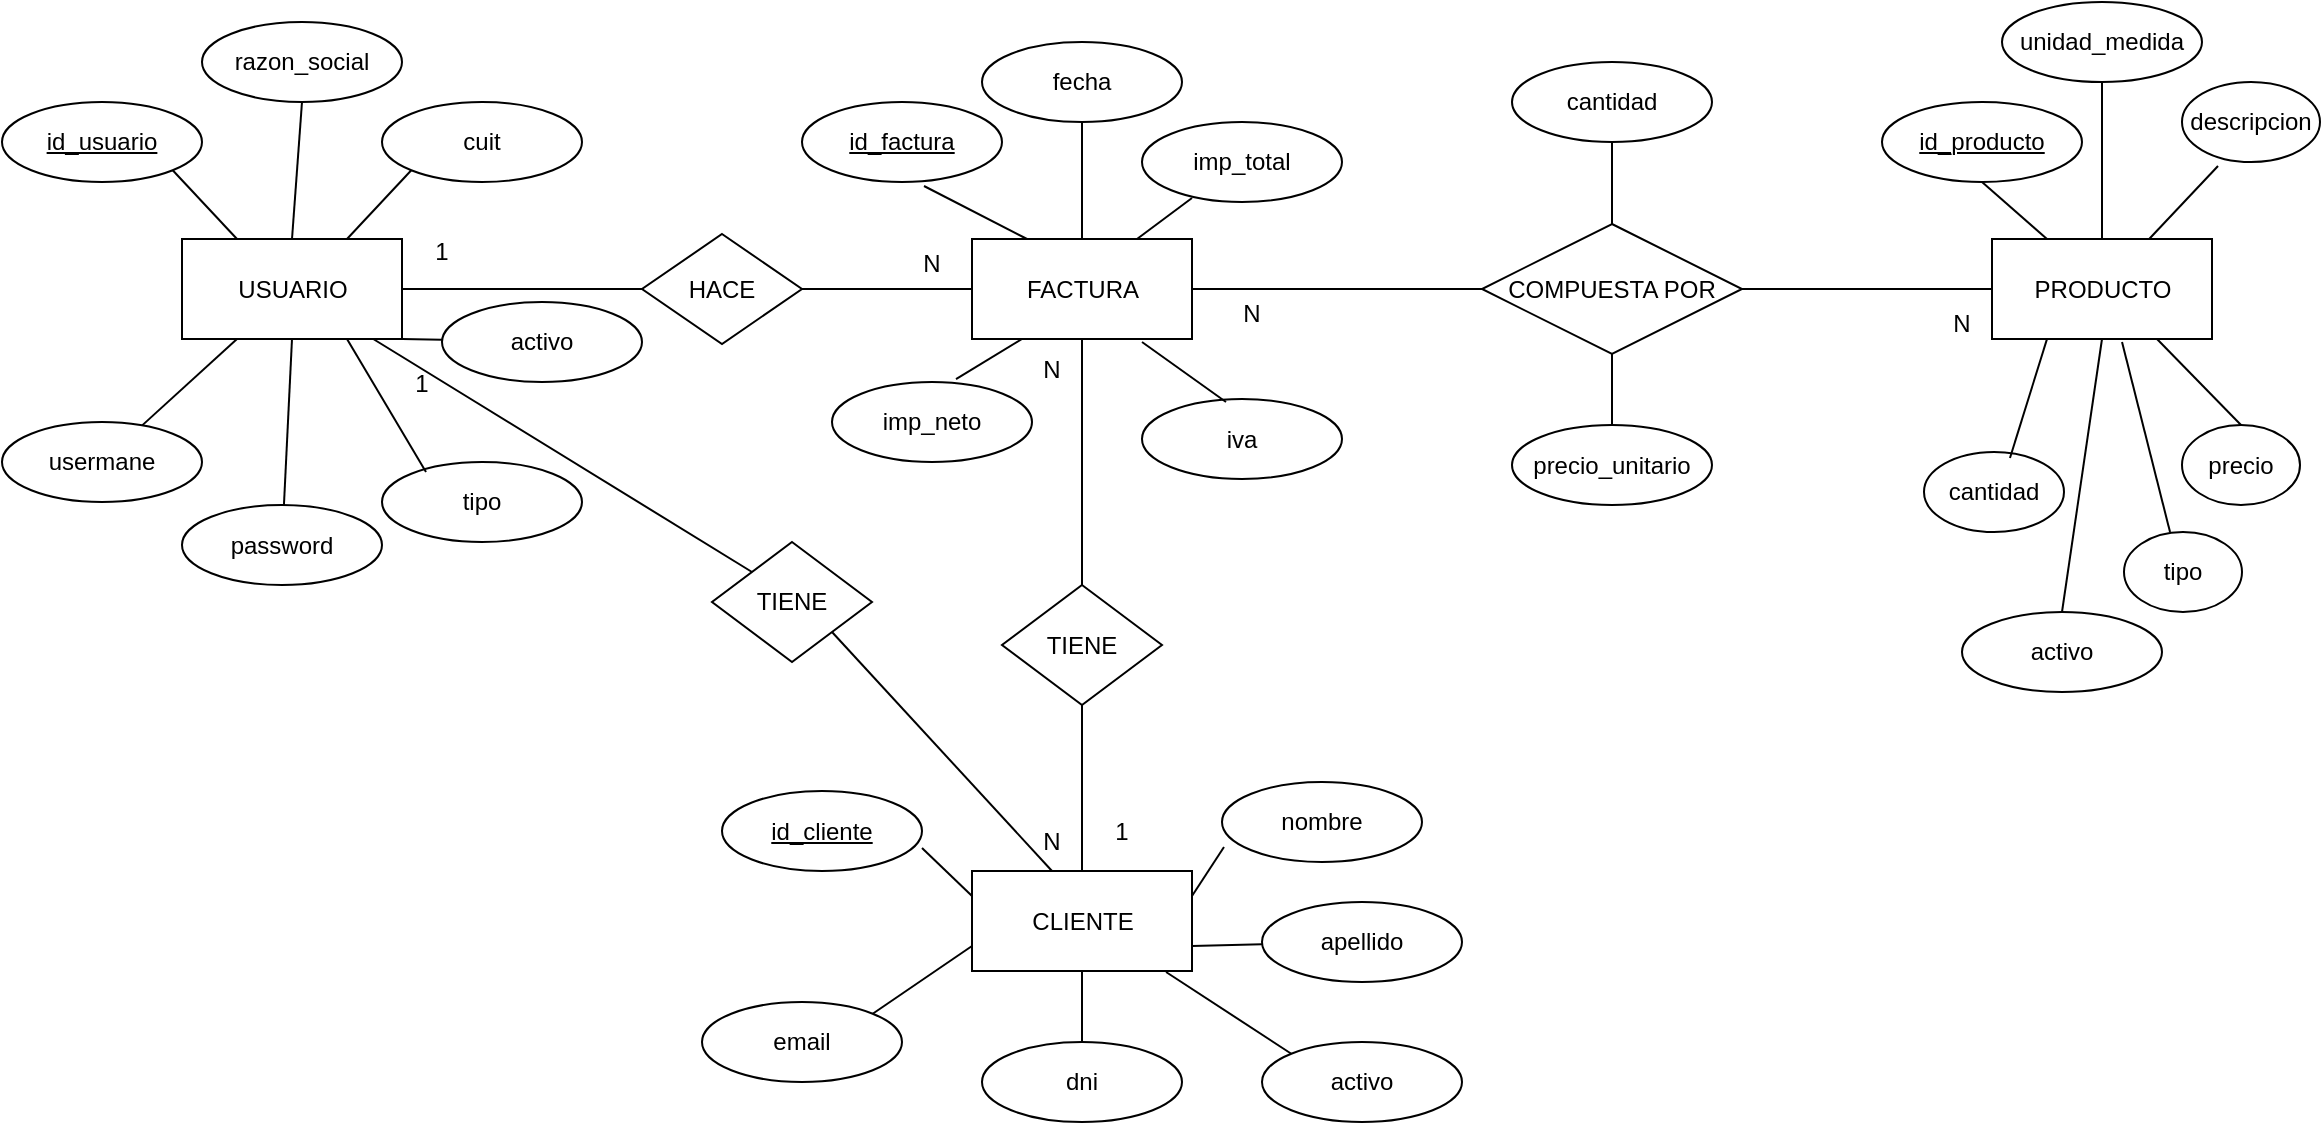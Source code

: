 <mxfile version="22.0.3" type="device" pages="3">
  <diagram id="7ZUw3-nz7Id0MPlwB87d" name="DER">
    <mxGraphModel dx="1644" dy="1641" grid="1" gridSize="10" guides="1" tooltips="1" connect="1" arrows="1" fold="1" page="1" pageScale="1" pageWidth="1169" pageHeight="827" math="0" shadow="0">
      <root>
        <mxCell id="0" />
        <mxCell id="1" parent="0" />
        <mxCell id="vpyvZQCA5kQbZ2K2rofk-1" value="FACTURA" style="html=1;" parent="1" vertex="1">
          <mxGeometry x="495" y="-591.5" width="110" height="50" as="geometry" />
        </mxCell>
        <mxCell id="vpyvZQCA5kQbZ2K2rofk-2" value="CLIENTE" style="html=1;" parent="1" vertex="1">
          <mxGeometry x="495" y="-275.5" width="110" height="50" as="geometry" />
        </mxCell>
        <mxCell id="vpyvZQCA5kQbZ2K2rofk-3" value="USUARIO" style="html=1;" parent="1" vertex="1">
          <mxGeometry x="100" y="-591.5" width="110" height="50" as="geometry" />
        </mxCell>
        <mxCell id="vpyvZQCA5kQbZ2K2rofk-4" value="PRODUCTO" style="html=1;" parent="1" vertex="1">
          <mxGeometry x="1005" y="-591.5" width="110" height="50" as="geometry" />
        </mxCell>
        <mxCell id="FToeubQnYS6d0m1Xm-hV-6" value="HACE" style="rhombus;whiteSpace=wrap;html=1;" parent="1" vertex="1">
          <mxGeometry x="330" y="-594" width="80" height="55" as="geometry" />
        </mxCell>
        <mxCell id="FToeubQnYS6d0m1Xm-hV-7" value="TIENE" style="rhombus;whiteSpace=wrap;html=1;" parent="1" vertex="1">
          <mxGeometry x="510" y="-418.5" width="80" height="60" as="geometry" />
        </mxCell>
        <mxCell id="FToeubQnYS6d0m1Xm-hV-8" value="COMPUESTA POR" style="rhombus;whiteSpace=wrap;html=1;" parent="1" vertex="1">
          <mxGeometry x="750" y="-599" width="130" height="65" as="geometry" />
        </mxCell>
        <mxCell id="FToeubQnYS6d0m1Xm-hV-11" value="" style="endArrow=none;html=1;rounded=0;exitX=1;exitY=0.5;exitDx=0;exitDy=0;entryX=0;entryY=0.5;entryDx=0;entryDy=0;" parent="1" source="vpyvZQCA5kQbZ2K2rofk-3" target="FToeubQnYS6d0m1Xm-hV-6" edge="1">
          <mxGeometry width="50" height="50" relative="1" as="geometry">
            <mxPoint x="690" y="-471.5" as="sourcePoint" />
            <mxPoint x="740" y="-521.5" as="targetPoint" />
          </mxGeometry>
        </mxCell>
        <mxCell id="FToeubQnYS6d0m1Xm-hV-12" value="" style="endArrow=none;html=1;rounded=0;exitX=1;exitY=0.5;exitDx=0;exitDy=0;entryX=0;entryY=0.5;entryDx=0;entryDy=0;" parent="1" source="FToeubQnYS6d0m1Xm-hV-6" target="vpyvZQCA5kQbZ2K2rofk-1" edge="1">
          <mxGeometry width="50" height="50" relative="1" as="geometry">
            <mxPoint x="405" y="-534" as="sourcePoint" />
            <mxPoint x="485" y="-534" as="targetPoint" />
          </mxGeometry>
        </mxCell>
        <mxCell id="FToeubQnYS6d0m1Xm-hV-13" value="" style="endArrow=none;html=1;rounded=0;exitX=1;exitY=0.5;exitDx=0;exitDy=0;entryX=0;entryY=0.5;entryDx=0;entryDy=0;" parent="1" source="vpyvZQCA5kQbZ2K2rofk-1" target="FToeubQnYS6d0m1Xm-hV-8" edge="1">
          <mxGeometry width="50" height="50" relative="1" as="geometry">
            <mxPoint x="555" y="-511.5" as="sourcePoint" />
            <mxPoint x="635" y="-511.5" as="targetPoint" />
          </mxGeometry>
        </mxCell>
        <mxCell id="FToeubQnYS6d0m1Xm-hV-17" value="" style="endArrow=none;html=1;rounded=0;exitX=0.5;exitY=1;exitDx=0;exitDy=0;entryX=0.5;entryY=0;entryDx=0;entryDy=0;" parent="1" source="vpyvZQCA5kQbZ2K2rofk-1" target="FToeubQnYS6d0m1Xm-hV-7" edge="1">
          <mxGeometry width="50" height="50" relative="1" as="geometry">
            <mxPoint x="370" y="-501.5" as="sourcePoint" />
            <mxPoint x="450" y="-501.5" as="targetPoint" />
          </mxGeometry>
        </mxCell>
        <mxCell id="FToeubQnYS6d0m1Xm-hV-18" value="" style="endArrow=none;html=1;rounded=0;exitX=0.5;exitY=1;exitDx=0;exitDy=0;entryX=0.5;entryY=0;entryDx=0;entryDy=0;" parent="1" source="FToeubQnYS6d0m1Xm-hV-7" target="vpyvZQCA5kQbZ2K2rofk-2" edge="1">
          <mxGeometry width="50" height="50" relative="1" as="geometry">
            <mxPoint x="365" y="-387" as="sourcePoint" />
            <mxPoint x="445" y="-387" as="targetPoint" />
          </mxGeometry>
        </mxCell>
        <mxCell id="FToeubQnYS6d0m1Xm-hV-20" value="1" style="text;html=1;strokeColor=none;fillColor=none;align=center;verticalAlign=middle;whiteSpace=wrap;rounded=0;" parent="1" vertex="1">
          <mxGeometry x="200" y="-600" width="60" height="30" as="geometry" />
        </mxCell>
        <mxCell id="FToeubQnYS6d0m1Xm-hV-21" value="N" style="text;html=1;strokeColor=none;fillColor=none;align=center;verticalAlign=middle;whiteSpace=wrap;rounded=0;" parent="1" vertex="1">
          <mxGeometry x="445" y="-594" width="60" height="30" as="geometry" />
        </mxCell>
        <mxCell id="FToeubQnYS6d0m1Xm-hV-22" value="N" style="text;html=1;strokeColor=none;fillColor=none;align=center;verticalAlign=middle;whiteSpace=wrap;rounded=0;" parent="1" vertex="1">
          <mxGeometry x="505" y="-305.5" width="60" height="30" as="geometry" />
        </mxCell>
        <mxCell id="FToeubQnYS6d0m1Xm-hV-25" value="N" style="text;html=1;strokeColor=none;fillColor=none;align=center;verticalAlign=middle;whiteSpace=wrap;rounded=0;" parent="1" vertex="1">
          <mxGeometry x="505" y="-541.5" width="60" height="30" as="geometry" />
        </mxCell>
        <mxCell id="FToeubQnYS6d0m1Xm-hV-26" value="N" style="text;html=1;strokeColor=none;fillColor=none;align=center;verticalAlign=middle;whiteSpace=wrap;rounded=0;" parent="1" vertex="1">
          <mxGeometry x="960" y="-564" width="60" height="30" as="geometry" />
        </mxCell>
        <mxCell id="FToeubQnYS6d0m1Xm-hV-28" value="" style="endArrow=none;html=1;rounded=0;exitX=1;exitY=0.5;exitDx=0;exitDy=0;entryX=0;entryY=0.5;entryDx=0;entryDy=0;" parent="1" source="FToeubQnYS6d0m1Xm-hV-8" target="vpyvZQCA5kQbZ2K2rofk-4" edge="1">
          <mxGeometry width="50" height="50" relative="1" as="geometry">
            <mxPoint x="790" y="-542.5" as="sourcePoint" />
            <mxPoint x="870" y="-542.5" as="targetPoint" />
          </mxGeometry>
        </mxCell>
        <mxCell id="FToeubQnYS6d0m1Xm-hV-29" value="N" style="text;html=1;strokeColor=none;fillColor=none;align=center;verticalAlign=middle;whiteSpace=wrap;rounded=0;" parent="1" vertex="1">
          <mxGeometry x="605" y="-569" width="60" height="30" as="geometry" />
        </mxCell>
        <mxCell id="uPW4fH39tkfDHg7v49cV-1" value="tipo" style="ellipse;whiteSpace=wrap;html=1;align=center;" parent="1" vertex="1">
          <mxGeometry x="200" y="-480" width="100" height="40" as="geometry" />
        </mxCell>
        <mxCell id="uPW4fH39tkfDHg7v49cV-2" value="id_usuario" style="ellipse;whiteSpace=wrap;html=1;align=center;fontStyle=4;" parent="1" vertex="1">
          <mxGeometry x="10" y="-660" width="100" height="40" as="geometry" />
        </mxCell>
        <mxCell id="uPW4fH39tkfDHg7v49cV-3" value="password" style="ellipse;whiteSpace=wrap;html=1;align=center;" parent="1" vertex="1">
          <mxGeometry x="100" y="-458.5" width="100" height="40" as="geometry" />
        </mxCell>
        <mxCell id="uPW4fH39tkfDHg7v49cV-4" value="usermane" style="ellipse;whiteSpace=wrap;html=1;align=center;" parent="1" vertex="1">
          <mxGeometry x="10" y="-500" width="100" height="40" as="geometry" />
        </mxCell>
        <mxCell id="uPW4fH39tkfDHg7v49cV-5" value="cuit" style="ellipse;whiteSpace=wrap;html=1;align=center;" parent="1" vertex="1">
          <mxGeometry x="200" y="-660" width="100" height="40" as="geometry" />
        </mxCell>
        <mxCell id="uPW4fH39tkfDHg7v49cV-6" value="razon_social" style="ellipse;whiteSpace=wrap;html=1;align=center;" parent="1" vertex="1">
          <mxGeometry x="110" y="-700" width="100" height="40" as="geometry" />
        </mxCell>
        <mxCell id="uPW4fH39tkfDHg7v49cV-7" value="" style="endArrow=none;html=1;rounded=0;exitX=1;exitY=1;exitDx=0;exitDy=0;entryX=0.25;entryY=0;entryDx=0;entryDy=0;" parent="1" source="uPW4fH39tkfDHg7v49cV-2" target="vpyvZQCA5kQbZ2K2rofk-3" edge="1">
          <mxGeometry relative="1" as="geometry">
            <mxPoint x="30" y="-511.5" as="sourcePoint" />
            <mxPoint x="190" y="-511.5" as="targetPoint" />
          </mxGeometry>
        </mxCell>
        <mxCell id="uPW4fH39tkfDHg7v49cV-8" value="" style="endArrow=none;html=1;rounded=0;exitX=0.25;exitY=1;exitDx=0;exitDy=0;" parent="1" source="vpyvZQCA5kQbZ2K2rofk-3" target="uPW4fH39tkfDHg7v49cV-4" edge="1">
          <mxGeometry relative="1" as="geometry">
            <mxPoint x="40" y="-310" as="sourcePoint" />
            <mxPoint x="200" y="-310" as="targetPoint" />
          </mxGeometry>
        </mxCell>
        <mxCell id="uPW4fH39tkfDHg7v49cV-9" value="" style="endArrow=none;html=1;rounded=0;exitX=0.5;exitY=1;exitDx=0;exitDy=0;" parent="1" source="vpyvZQCA5kQbZ2K2rofk-3" target="uPW4fH39tkfDHg7v49cV-3" edge="1">
          <mxGeometry relative="1" as="geometry">
            <mxPoint x="50" y="-300" as="sourcePoint" />
            <mxPoint x="210" y="-300" as="targetPoint" />
          </mxGeometry>
        </mxCell>
        <mxCell id="uPW4fH39tkfDHg7v49cV-10" value="" style="endArrow=none;html=1;rounded=0;exitX=0.75;exitY=1;exitDx=0;exitDy=0;entryX=0.22;entryY=0.125;entryDx=0;entryDy=0;entryPerimeter=0;" parent="1" source="vpyvZQCA5kQbZ2K2rofk-3" target="uPW4fH39tkfDHg7v49cV-1" edge="1">
          <mxGeometry relative="1" as="geometry">
            <mxPoint x="60" y="-290" as="sourcePoint" />
            <mxPoint x="220" y="-290" as="targetPoint" />
          </mxGeometry>
        </mxCell>
        <mxCell id="uPW4fH39tkfDHg7v49cV-11" value="" style="endArrow=none;html=1;rounded=0;exitX=0.25;exitY=0.95;exitDx=0;exitDy=0;exitPerimeter=0;entryX=0.75;entryY=0;entryDx=0;entryDy=0;" parent="1" source="uPW4fH39tkfDHg7v49cV-15" target="vpyvZQCA5kQbZ2K2rofk-1" edge="1">
          <mxGeometry relative="1" as="geometry">
            <mxPoint x="70" y="-280" as="sourcePoint" />
            <mxPoint x="230" y="-280" as="targetPoint" />
          </mxGeometry>
        </mxCell>
        <mxCell id="uPW4fH39tkfDHg7v49cV-12" value="" style="endArrow=none;html=1;rounded=0;exitX=0.5;exitY=1;exitDx=0;exitDy=0;entryX=0.5;entryY=0;entryDx=0;entryDy=0;" parent="1" source="uPW4fH39tkfDHg7v49cV-6" target="vpyvZQCA5kQbZ2K2rofk-3" edge="1">
          <mxGeometry relative="1" as="geometry">
            <mxPoint x="105" y="-626" as="sourcePoint" />
            <mxPoint x="148" y="-579" as="targetPoint" />
          </mxGeometry>
        </mxCell>
        <mxCell id="uPW4fH39tkfDHg7v49cV-13" value="" style="endArrow=none;html=1;rounded=0;exitX=0;exitY=1;exitDx=0;exitDy=0;entryX=0.75;entryY=0;entryDx=0;entryDy=0;" parent="1" source="uPW4fH39tkfDHg7v49cV-5" target="vpyvZQCA5kQbZ2K2rofk-3" edge="1">
          <mxGeometry relative="1" as="geometry">
            <mxPoint x="170" y="-660" as="sourcePoint" />
            <mxPoint x="165" y="-581" as="targetPoint" />
          </mxGeometry>
        </mxCell>
        <mxCell id="uPW4fH39tkfDHg7v49cV-14" value="id_factura" style="ellipse;whiteSpace=wrap;html=1;align=center;fontStyle=4;" parent="1" vertex="1">
          <mxGeometry x="410" y="-660" width="100" height="40" as="geometry" />
        </mxCell>
        <mxCell id="uPW4fH39tkfDHg7v49cV-15" value="imp_total" style="ellipse;whiteSpace=wrap;html=1;align=center;" parent="1" vertex="1">
          <mxGeometry x="580" y="-650" width="100" height="40" as="geometry" />
        </mxCell>
        <mxCell id="uPW4fH39tkfDHg7v49cV-17" value="precio_unitario" style="ellipse;whiteSpace=wrap;html=1;align=center;" parent="1" vertex="1">
          <mxGeometry x="765" y="-498.5" width="100" height="40" as="geometry" />
        </mxCell>
        <mxCell id="uPW4fH39tkfDHg7v49cV-18" value="id_producto" style="ellipse;whiteSpace=wrap;html=1;align=center;fontStyle=4;" parent="1" vertex="1">
          <mxGeometry x="950" y="-660" width="100" height="40" as="geometry" />
        </mxCell>
        <mxCell id="uPW4fH39tkfDHg7v49cV-20" value="id_cliente" style="ellipse;whiteSpace=wrap;html=1;align=center;fontStyle=4;" parent="1" vertex="1">
          <mxGeometry x="370" y="-315.5" width="100" height="40" as="geometry" />
        </mxCell>
        <mxCell id="uPW4fH39tkfDHg7v49cV-21" value="nombre" style="ellipse;whiteSpace=wrap;html=1;align=center;" parent="1" vertex="1">
          <mxGeometry x="620" y="-320" width="100" height="40" as="geometry" />
        </mxCell>
        <mxCell id="uPW4fH39tkfDHg7v49cV-23" value="fecha" style="ellipse;whiteSpace=wrap;html=1;align=center;" parent="1" vertex="1">
          <mxGeometry x="500" y="-690" width="100" height="40" as="geometry" />
        </mxCell>
        <mxCell id="uPW4fH39tkfDHg7v49cV-24" value="iva" style="ellipse;whiteSpace=wrap;html=1;align=center;" parent="1" vertex="1">
          <mxGeometry x="580" y="-511.5" width="100" height="40" as="geometry" />
        </mxCell>
        <mxCell id="uPW4fH39tkfDHg7v49cV-25" value="imp_neto" style="ellipse;whiteSpace=wrap;html=1;align=center;" parent="1" vertex="1">
          <mxGeometry x="425" y="-520" width="100" height="40" as="geometry" />
        </mxCell>
        <mxCell id="uPW4fH39tkfDHg7v49cV-26" value="" style="endArrow=none;html=1;rounded=0;exitX=0.61;exitY=1.05;exitDx=0;exitDy=0;exitPerimeter=0;entryX=0.25;entryY=0;entryDx=0;entryDy=0;" parent="1" source="uPW4fH39tkfDHg7v49cV-14" target="vpyvZQCA5kQbZ2K2rofk-1" edge="1">
          <mxGeometry relative="1" as="geometry">
            <mxPoint x="80" y="-270" as="sourcePoint" />
            <mxPoint x="240" y="-270" as="targetPoint" />
          </mxGeometry>
        </mxCell>
        <mxCell id="uPW4fH39tkfDHg7v49cV-27" value="" style="endArrow=none;html=1;rounded=0;exitX=0.5;exitY=1;exitDx=0;exitDy=0;entryX=0.5;entryY=0;entryDx=0;entryDy=0;" parent="1" source="uPW4fH39tkfDHg7v49cV-23" target="vpyvZQCA5kQbZ2K2rofk-1" edge="1">
          <mxGeometry relative="1" as="geometry">
            <mxPoint x="90" y="-260" as="sourcePoint" />
            <mxPoint x="560" y="-590" as="targetPoint" />
          </mxGeometry>
        </mxCell>
        <mxCell id="uPW4fH39tkfDHg7v49cV-28" value="" style="endArrow=none;html=1;rounded=0;entryX=0.25;entryY=0;entryDx=0;entryDy=0;exitX=0.62;exitY=-0.037;exitDx=0;exitDy=0;exitPerimeter=0;" parent="1" source="uPW4fH39tkfDHg7v49cV-25" target="FToeubQnYS6d0m1Xm-hV-25" edge="1">
          <mxGeometry relative="1" as="geometry">
            <mxPoint x="100" y="-250" as="sourcePoint" />
            <mxPoint x="260" y="-250" as="targetPoint" />
          </mxGeometry>
        </mxCell>
        <mxCell id="uPW4fH39tkfDHg7v49cV-29" value="" style="endArrow=none;html=1;rounded=0;entryX=0.42;entryY=0.038;entryDx=0;entryDy=0;entryPerimeter=0;" parent="1" target="uPW4fH39tkfDHg7v49cV-24" edge="1">
          <mxGeometry relative="1" as="geometry">
            <mxPoint x="580" y="-540" as="sourcePoint" />
            <mxPoint x="270" y="-240" as="targetPoint" />
          </mxGeometry>
        </mxCell>
        <mxCell id="uPW4fH39tkfDHg7v49cV-30" value="" style="endArrow=none;html=1;rounded=0;exitX=1;exitY=0.713;exitDx=0;exitDy=0;exitPerimeter=0;entryX=0;entryY=0.25;entryDx=0;entryDy=0;" parent="1" source="uPW4fH39tkfDHg7v49cV-20" target="vpyvZQCA5kQbZ2K2rofk-2" edge="1">
          <mxGeometry relative="1" as="geometry">
            <mxPoint x="120" y="-230" as="sourcePoint" />
            <mxPoint x="280" y="-230" as="targetPoint" />
          </mxGeometry>
        </mxCell>
        <mxCell id="uPW4fH39tkfDHg7v49cV-31" value="apellido" style="ellipse;whiteSpace=wrap;html=1;align=center;" parent="1" vertex="1">
          <mxGeometry x="640" y="-260" width="100" height="40" as="geometry" />
        </mxCell>
        <mxCell id="uPW4fH39tkfDHg7v49cV-32" value="dni" style="ellipse;whiteSpace=wrap;html=1;align=center;" parent="1" vertex="1">
          <mxGeometry x="500" y="-190" width="100" height="40" as="geometry" />
        </mxCell>
        <mxCell id="uPW4fH39tkfDHg7v49cV-33" value="email" style="ellipse;whiteSpace=wrap;html=1;align=center;" parent="1" vertex="1">
          <mxGeometry x="360" y="-210" width="100" height="40" as="geometry" />
        </mxCell>
        <mxCell id="uPW4fH39tkfDHg7v49cV-34" value="" style="endArrow=none;html=1;rounded=0;exitX=0.01;exitY=0.813;exitDx=0;exitDy=0;exitPerimeter=0;entryX=1;entryY=0.25;entryDx=0;entryDy=0;" parent="1" source="uPW4fH39tkfDHg7v49cV-21" target="vpyvZQCA5kQbZ2K2rofk-2" edge="1">
          <mxGeometry relative="1" as="geometry">
            <mxPoint x="130" y="-220" as="sourcePoint" />
            <mxPoint x="290" y="-220" as="targetPoint" />
          </mxGeometry>
        </mxCell>
        <mxCell id="uPW4fH39tkfDHg7v49cV-35" value="" style="endArrow=none;html=1;rounded=0;exitX=0.5;exitY=1;exitDx=0;exitDy=0;entryX=0.5;entryY=0;entryDx=0;entryDy=0;" parent="1" source="vpyvZQCA5kQbZ2K2rofk-2" target="uPW4fH39tkfDHg7v49cV-32" edge="1">
          <mxGeometry relative="1" as="geometry">
            <mxPoint x="140" y="-210" as="sourcePoint" />
            <mxPoint x="300" y="-210" as="targetPoint" />
          </mxGeometry>
        </mxCell>
        <mxCell id="uPW4fH39tkfDHg7v49cV-36" value="" style="endArrow=none;html=1;rounded=0;exitX=1;exitY=0.75;exitDx=0;exitDy=0;" parent="1" source="vpyvZQCA5kQbZ2K2rofk-2" target="uPW4fH39tkfDHg7v49cV-31" edge="1">
          <mxGeometry relative="1" as="geometry">
            <mxPoint x="150" y="-200" as="sourcePoint" />
            <mxPoint x="310" y="-200" as="targetPoint" />
          </mxGeometry>
        </mxCell>
        <mxCell id="uPW4fH39tkfDHg7v49cV-37" value="" style="endArrow=none;html=1;rounded=0;exitX=1;exitY=1;exitDx=0;exitDy=0;" parent="1" source="vpyvZQCA5kQbZ2K2rofk-3" target="uPW4fH39tkfDHg7v49cV-41" edge="1">
          <mxGeometry relative="1" as="geometry">
            <mxPoint x="160" y="-190" as="sourcePoint" />
            <mxPoint x="320" y="-190" as="targetPoint" />
          </mxGeometry>
        </mxCell>
        <mxCell id="uPW4fH39tkfDHg7v49cV-38" value="" style="endArrow=none;html=1;rounded=0;entryX=0;entryY=0;entryDx=0;entryDy=0;exitX=0.882;exitY=1.01;exitDx=0;exitDy=0;exitPerimeter=0;" parent="1" source="vpyvZQCA5kQbZ2K2rofk-2" target="uPW4fH39tkfDHg7v49cV-42" edge="1">
          <mxGeometry relative="1" as="geometry">
            <mxPoint x="590" y="-200" as="sourcePoint" />
            <mxPoint x="330" y="-180" as="targetPoint" />
          </mxGeometry>
        </mxCell>
        <mxCell id="uPW4fH39tkfDHg7v49cV-39" value="" style="endArrow=none;html=1;rounded=0;exitX=0.5;exitY=1;exitDx=0;exitDy=0;entryX=0.5;entryY=0;entryDx=0;entryDy=0;" parent="1" source="FToeubQnYS6d0m1Xm-hV-8" target="uPW4fH39tkfDHg7v49cV-17" edge="1">
          <mxGeometry relative="1" as="geometry">
            <mxPoint x="800" y="-200" as="sourcePoint" />
            <mxPoint x="960" y="-200" as="targetPoint" />
          </mxGeometry>
        </mxCell>
        <mxCell id="uPW4fH39tkfDHg7v49cV-40" value="" style="endArrow=none;html=1;rounded=0;exitX=0;exitY=0.75;exitDx=0;exitDy=0;entryX=1;entryY=0;entryDx=0;entryDy=0;" parent="1" source="vpyvZQCA5kQbZ2K2rofk-2" target="uPW4fH39tkfDHg7v49cV-33" edge="1">
          <mxGeometry relative="1" as="geometry">
            <mxPoint x="190" y="-160" as="sourcePoint" />
            <mxPoint x="350" y="-160" as="targetPoint" />
          </mxGeometry>
        </mxCell>
        <mxCell id="uPW4fH39tkfDHg7v49cV-41" value="activo" style="ellipse;whiteSpace=wrap;html=1;align=center;" parent="1" vertex="1">
          <mxGeometry x="230" y="-560" width="100" height="40" as="geometry" />
        </mxCell>
        <mxCell id="uPW4fH39tkfDHg7v49cV-42" value="activo" style="ellipse;whiteSpace=wrap;html=1;align=center;" parent="1" vertex="1">
          <mxGeometry x="640" y="-190" width="100" height="40" as="geometry" />
        </mxCell>
        <mxCell id="uPW4fH39tkfDHg7v49cV-45" value="cantidad" style="ellipse;whiteSpace=wrap;html=1;align=center;" parent="1" vertex="1">
          <mxGeometry x="765" y="-680" width="100" height="40" as="geometry" />
        </mxCell>
        <mxCell id="uPW4fH39tkfDHg7v49cV-47" value="" style="endArrow=none;html=1;rounded=0;exitX=0.5;exitY=0;exitDx=0;exitDy=0;entryX=0.5;entryY=1;entryDx=0;entryDy=0;" parent="1" source="FToeubQnYS6d0m1Xm-hV-8" target="uPW4fH39tkfDHg7v49cV-45" edge="1">
          <mxGeometry relative="1" as="geometry">
            <mxPoint x="810" y="-190" as="sourcePoint" />
            <mxPoint x="970" y="-190" as="targetPoint" />
          </mxGeometry>
        </mxCell>
        <mxCell id="uPW4fH39tkfDHg7v49cV-48" value="" style="endArrow=none;html=1;rounded=0;exitX=0.5;exitY=1;exitDx=0;exitDy=0;entryX=0.5;entryY=0;entryDx=0;entryDy=0;" parent="1" source="uPW4fH39tkfDHg7v49cV-61" target="vpyvZQCA5kQbZ2K2rofk-4" edge="1">
          <mxGeometry relative="1" as="geometry">
            <mxPoint x="820" y="-180" as="sourcePoint" />
            <mxPoint x="980" y="-180" as="targetPoint" />
          </mxGeometry>
        </mxCell>
        <mxCell id="uPW4fH39tkfDHg7v49cV-49" value="" style="endArrow=none;html=1;rounded=0;exitX=0.5;exitY=1;exitDx=0;exitDy=0;entryX=0.5;entryY=0;entryDx=0;entryDy=0;" parent="1" source="vpyvZQCA5kQbZ2K2rofk-4" target="uPW4fH39tkfDHg7v49cV-68" edge="1">
          <mxGeometry relative="1" as="geometry">
            <mxPoint x="830" y="-170" as="sourcePoint" />
            <mxPoint x="990" y="-170" as="targetPoint" />
          </mxGeometry>
        </mxCell>
        <mxCell id="uPW4fH39tkfDHg7v49cV-58" value="descripcion" style="ellipse;whiteSpace=wrap;html=1;align=center;" parent="1" vertex="1">
          <mxGeometry x="1100" y="-670" width="69" height="40" as="geometry" />
        </mxCell>
        <mxCell id="uPW4fH39tkfDHg7v49cV-59" value="precio" style="ellipse;whiteSpace=wrap;html=1;align=center;" parent="1" vertex="1">
          <mxGeometry x="1100" y="-498.5" width="59" height="40" as="geometry" />
        </mxCell>
        <mxCell id="uPW4fH39tkfDHg7v49cV-60" value="cantidad" style="ellipse;whiteSpace=wrap;html=1;align=center;" parent="1" vertex="1">
          <mxGeometry x="971" y="-485" width="70" height="40" as="geometry" />
        </mxCell>
        <mxCell id="uPW4fH39tkfDHg7v49cV-61" value="unidad_medida" style="ellipse;whiteSpace=wrap;html=1;align=center;" parent="1" vertex="1">
          <mxGeometry x="1010" y="-710" width="100" height="40" as="geometry" />
        </mxCell>
        <mxCell id="uPW4fH39tkfDHg7v49cV-62" value="tipo" style="ellipse;whiteSpace=wrap;html=1;align=center;" parent="1" vertex="1">
          <mxGeometry x="1071" y="-445" width="59" height="40" as="geometry" />
        </mxCell>
        <mxCell id="uPW4fH39tkfDHg7v49cV-65" value="" style="endArrow=none;html=1;rounded=0;exitX=0.25;exitY=1;exitDx=0;exitDy=0;entryX=0.614;entryY=0.075;entryDx=0;entryDy=0;entryPerimeter=0;" parent="1" source="vpyvZQCA5kQbZ2K2rofk-4" target="uPW4fH39tkfDHg7v49cV-60" edge="1">
          <mxGeometry relative="1" as="geometry">
            <mxPoint x="830" y="-170" as="sourcePoint" />
            <mxPoint x="990" y="-170" as="targetPoint" />
          </mxGeometry>
        </mxCell>
        <mxCell id="uPW4fH39tkfDHg7v49cV-66" value="" style="endArrow=none;html=1;rounded=0;exitX=0.591;exitY=1.03;exitDx=0;exitDy=0;exitPerimeter=0;entryX=0.39;entryY=0;entryDx=0;entryDy=0;entryPerimeter=0;" parent="1" source="vpyvZQCA5kQbZ2K2rofk-4" target="uPW4fH39tkfDHg7v49cV-62" edge="1">
          <mxGeometry relative="1" as="geometry">
            <mxPoint x="840" y="-160" as="sourcePoint" />
            <mxPoint x="1000" y="-160" as="targetPoint" />
          </mxGeometry>
        </mxCell>
        <mxCell id="uPW4fH39tkfDHg7v49cV-67" value="" style="endArrow=none;html=1;rounded=0;exitX=0.75;exitY=1;exitDx=0;exitDy=0;entryX=0.5;entryY=0;entryDx=0;entryDy=0;" parent="1" source="vpyvZQCA5kQbZ2K2rofk-4" target="uPW4fH39tkfDHg7v49cV-59" edge="1">
          <mxGeometry relative="1" as="geometry">
            <mxPoint x="960" y="-310" as="sourcePoint" />
            <mxPoint x="1010" y="-150" as="targetPoint" />
          </mxGeometry>
        </mxCell>
        <mxCell id="uPW4fH39tkfDHg7v49cV-68" value="activo" style="ellipse;whiteSpace=wrap;html=1;align=center;" parent="1" vertex="1">
          <mxGeometry x="990" y="-405" width="100" height="40" as="geometry" />
        </mxCell>
        <mxCell id="uPW4fH39tkfDHg7v49cV-69" value="" style="endArrow=none;html=1;rounded=0;exitX=0.261;exitY=1.05;exitDx=0;exitDy=0;exitPerimeter=0;" parent="1" source="uPW4fH39tkfDHg7v49cV-58" target="vpyvZQCA5kQbZ2K2rofk-4" edge="1">
          <mxGeometry relative="1" as="geometry">
            <mxPoint x="830" y="-170" as="sourcePoint" />
            <mxPoint x="990" y="-170" as="targetPoint" />
          </mxGeometry>
        </mxCell>
        <mxCell id="uPW4fH39tkfDHg7v49cV-70" value="" style="endArrow=none;html=1;rounded=0;exitX=0.5;exitY=1;exitDx=0;exitDy=0;entryX=0.25;entryY=0;entryDx=0;entryDy=0;" parent="1" source="uPW4fH39tkfDHg7v49cV-18" target="vpyvZQCA5kQbZ2K2rofk-4" edge="1">
          <mxGeometry relative="1" as="geometry">
            <mxPoint x="840" y="-160" as="sourcePoint" />
            <mxPoint x="1000" y="-160" as="targetPoint" />
          </mxGeometry>
        </mxCell>
        <mxCell id="27JKMh-Bf8UqKTvHXsRx-1" value="TIENE" style="rhombus;whiteSpace=wrap;html=1;" vertex="1" parent="1">
          <mxGeometry x="365" y="-440" width="80" height="60" as="geometry" />
        </mxCell>
        <mxCell id="27JKMh-Bf8UqKTvHXsRx-4" value="" style="endArrow=none;html=1;rounded=0;entryX=0.5;entryY=1;entryDx=0;entryDy=0;exitX=1;exitY=1;exitDx=0;exitDy=0;" edge="1" parent="1" source="27JKMh-Bf8UqKTvHXsRx-1" target="FToeubQnYS6d0m1Xm-hV-22">
          <mxGeometry width="50" height="50" relative="1" as="geometry">
            <mxPoint x="560" y="-380" as="sourcePoint" />
            <mxPoint x="610" y="-430" as="targetPoint" />
          </mxGeometry>
        </mxCell>
        <mxCell id="27JKMh-Bf8UqKTvHXsRx-5" value="" style="endArrow=none;html=1;rounded=0;exitX=0;exitY=0;exitDx=0;exitDy=0;" edge="1" parent="1" source="27JKMh-Bf8UqKTvHXsRx-1" target="vpyvZQCA5kQbZ2K2rofk-3">
          <mxGeometry width="50" height="50" relative="1" as="geometry">
            <mxPoint x="560" y="-380" as="sourcePoint" />
            <mxPoint x="610" y="-430" as="targetPoint" />
          </mxGeometry>
        </mxCell>
        <mxCell id="27JKMh-Bf8UqKTvHXsRx-6" value="1" style="text;html=1;strokeColor=none;fillColor=none;align=center;verticalAlign=middle;whiteSpace=wrap;rounded=0;" vertex="1" parent="1">
          <mxGeometry x="190" y="-534" width="60" height="30" as="geometry" />
        </mxCell>
        <mxCell id="27JKMh-Bf8UqKTvHXsRx-7" value="1" style="text;html=1;strokeColor=none;fillColor=none;align=center;verticalAlign=middle;whiteSpace=wrap;rounded=0;" vertex="1" parent="1">
          <mxGeometry x="540" y="-310.5" width="60" height="30" as="geometry" />
        </mxCell>
      </root>
    </mxGraphModel>
  </diagram>
  <diagram id="-e1HDSXSiD4vaLwjMrkM" name="TABLAS">
    <mxGraphModel dx="1644" dy="814" grid="1" gridSize="10" guides="1" tooltips="1" connect="1" arrows="1" fold="1" page="1" pageScale="1" pageWidth="1169" pageHeight="827" math="0" shadow="0">
      <root>
        <mxCell id="0" />
        <mxCell id="1" parent="0" />
        <mxCell id="KMQbZ3jNF2aMOa0rSq7P-1" value="&lt;h1&gt;&lt;font style=&quot;font-size: 24px;&quot;&gt;Definición de las tablas:&lt;/font&gt;&lt;/h1&gt;&lt;p&gt;&lt;/p&gt;&lt;ul&gt;&lt;li&gt;&lt;font size=&quot;3&quot;&gt;&lt;b&gt;USUARIO (&lt;u&gt;id_usuario&lt;/u&gt;, &lt;/b&gt;razon_social, cuit, username, password, tipo, activo&lt;b&gt;)&lt;/b&gt;&lt;/font&gt;&lt;/li&gt;&lt;/ul&gt;&lt;div&gt;&lt;font size=&quot;3&quot;&gt;&lt;b&gt;&lt;br&gt;&lt;/b&gt;&lt;/font&gt;&lt;/div&gt;&lt;ul&gt;&lt;li&gt;&lt;font size=&quot;3&quot;&gt;&lt;b&gt;FACTURA(&lt;/b&gt;&lt;u style=&quot;font-weight: bold;&quot;&gt;id_factura&lt;/u&gt;, fecha, imp_neto, iva, imp_total, id_cliente,&amp;nbsp; id_usuario)&lt;/font&gt;&lt;/li&gt;&lt;ul&gt;&lt;li&gt;&lt;font size=&quot;3&quot;&gt;FK FACTURA(id_cliente) referencia a CLIENTE(id_cliente)&lt;/font&gt;&lt;/li&gt;&lt;li&gt;&lt;font size=&quot;3&quot;&gt;FK FACTURA(id_usuario) referencia a USUARIO(id_usuario)&lt;/font&gt;&lt;/li&gt;&lt;/ul&gt;&lt;/ul&gt;&lt;div&gt;&lt;font size=&quot;3&quot;&gt;&lt;br&gt;&lt;/font&gt;&lt;/div&gt;&lt;ul&gt;&lt;li&gt;&lt;font size=&quot;3&quot;&gt;&lt;b&gt;PRODUCTO(&lt;u&gt;id_producto&lt;/u&gt;, &lt;/b&gt;unidad_medida, descripcion, cantidad, precio, tipo, activo)&lt;/font&gt;&lt;/li&gt;&lt;/ul&gt;&lt;div&gt;&lt;font size=&quot;3&quot;&gt;&lt;br&gt;&lt;/font&gt;&lt;/div&gt;&lt;ul&gt;&lt;li&gt;&lt;font size=&quot;3&quot;&gt;&lt;b&gt;CLIENTE(&lt;/b&gt;&lt;u style=&quot;font-weight: bold;&quot;&gt;id_cliente&lt;/u&gt;, nombre, apellido, email, dni,activo, id_usuario)&lt;/font&gt;&lt;/li&gt;&lt;ul&gt;&lt;li&gt;&lt;font size=&quot;3&quot;&gt;FK CLIENTE(id_usuario) referencia a USUARIO(id_usuario)&lt;/font&gt;&lt;/li&gt;&lt;/ul&gt;&lt;/ul&gt;&lt;div&gt;&lt;font size=&quot;3&quot;&gt;&lt;br&gt;&lt;/font&gt;&lt;/div&gt;&lt;ul&gt;&lt;li&gt;&lt;font size=&quot;3&quot;&gt;&lt;b&gt;COMPUESTA_POR(&lt;/b&gt;&lt;b style=&quot;text-decoration-line: underline;&quot;&gt;id_factura, id_producto,&lt;/b&gt;&lt;b style=&quot;&quot;&gt;&amp;nbsp;&lt;/b&gt;cantidad, precio_unitario)&lt;/font&gt;&lt;/li&gt;&lt;ul&gt;&lt;li&gt;&lt;font size=&quot;3&quot;&gt;FK COMPUESTA_POR(id_factura) referencia a FACTURA(id_factura)&lt;/font&gt;&lt;/li&gt;&lt;li&gt;&lt;font size=&quot;3&quot;&gt;FK COMPUESTA_POR(id_producto) referencia a PRODUCTO(id_producto)&lt;/font&gt;&lt;/li&gt;&lt;/ul&gt;&lt;/ul&gt;&lt;div&gt;&lt;font size=&quot;3&quot;&gt;&lt;br&gt;&lt;/font&gt;&lt;/div&gt;&lt;p&gt;&lt;/p&gt;&lt;p&gt;&lt;b&gt;&lt;font size=&quot;3&quot;&gt;&lt;br&gt;&lt;/font&gt;&lt;/b&gt;&lt;/p&gt;&lt;p&gt;&lt;br&gt;&lt;/p&gt;" style="text;html=1;strokeColor=none;fillColor=none;spacing=5;spacingTop=-20;whiteSpace=wrap;overflow=hidden;rounded=0;" parent="1" vertex="1">
          <mxGeometry x="70" y="40" width="910" height="610" as="geometry" />
        </mxCell>
      </root>
    </mxGraphModel>
  </diagram>
  <diagram id="w2pUeot8NCKhU6T_7wKc" name="UML">
    <mxGraphModel dx="1655" dy="830" grid="1" gridSize="10" guides="1" tooltips="1" connect="1" arrows="1" fold="1" page="1" pageScale="1" pageWidth="1169" pageHeight="827" math="0" shadow="0">
      <root>
        <mxCell id="0" />
        <mxCell id="1" parent="0" />
        <mxCell id="5g_OcOovEkmzcnsLJQaw-1" value="&lt;p style=&quot;margin:0px;margin-top:4px;text-align:center;&quot;&gt;&lt;b&gt;VECINO&lt;/b&gt;&lt;/p&gt;&lt;hr size=&quot;1&quot;&gt;&lt;p style=&quot;margin:0px;margin-left:4px;&quot;&gt;&lt;b&gt;&lt;u&gt;email: string;&lt;/u&gt;&lt;/b&gt;&lt;/p&gt;&lt;p style=&quot;margin:0px;margin-left:4px;&quot;&gt;nombre: string;&lt;/p&gt;&lt;p style=&quot;margin:0px;margin-left:4px;&quot;&gt;apellido: string;&lt;/p&gt;&lt;p style=&quot;margin:0px;margin-left:4px;&quot;&gt;dni: integer;&lt;/p&gt;&lt;p style=&quot;margin:0px;margin-left:4px;&quot;&gt;tel: string;&lt;/p&gt;&lt;p style=&quot;margin:0px;margin-left:4px;&quot;&gt;edad: integer;&lt;/p&gt;&lt;hr size=&quot;1&quot;&gt;&lt;p style=&quot;margin:0px;margin-left:4px;&quot;&gt;&lt;br&gt;&lt;/p&gt;" style="verticalAlign=top;align=left;overflow=fill;fontSize=12;fontFamily=Helvetica;html=1;" parent="1" vertex="1">
          <mxGeometry x="130" y="280" width="190" height="140" as="geometry" />
        </mxCell>
        <mxCell id="ATxrwXzEunHfJU_V-OWq-1" value="&lt;p style=&quot;margin:0px;margin-top:4px;text-align:center;&quot;&gt;&lt;b&gt;TALLER&lt;/b&gt;&lt;/p&gt;&lt;hr size=&quot;1&quot;&gt;&lt;p style=&quot;margin:0px;margin-left:4px;&quot;&gt;&lt;u&gt;&lt;b&gt;codTaller: integer;&lt;/b&gt;&lt;/u&gt;&lt;/p&gt;&lt;p style=&quot;margin:0px;margin-left:4px;&quot;&gt;&lt;span style=&quot;background-color: initial;&quot;&gt;nombre: string;&lt;/span&gt;&lt;br&gt;&lt;/p&gt;&lt;p style=&quot;margin:0px;margin-left:4px;&quot;&gt;fundamento: string;&lt;/p&gt;&lt;p style=&quot;margin:0px;margin-left:4px;&quot;&gt;descripcion: string;&lt;/p&gt;&lt;p style=&quot;margin:0px;margin-left:4px;&quot;&gt;materiales:string;&lt;/p&gt;&lt;p style=&quot;margin:0px;margin-left:4px;&quot;&gt;estaAprobado: boolean;&lt;/p&gt;&lt;p style=&quot;margin:0px;margin-left:4px;&quot;&gt;edadMin: integer;&lt;/p&gt;&lt;p style=&quot;margin:0px;margin-left:4px;&quot;&gt;edadMax: integer;&lt;/p&gt;&lt;p style=&quot;margin:0px;margin-left:4px;&quot;&gt;categoria: string;&lt;/p&gt;&lt;p style=&quot;margin:0px;margin-left:4px;&quot;&gt;url: string;&lt;/p&gt;&lt;hr size=&quot;1&quot;&gt;&lt;p style=&quot;margin:0px;margin-left:4px;&quot;&gt;&lt;br&gt;&lt;/p&gt;" style="verticalAlign=top;align=left;overflow=fill;fontSize=12;fontFamily=Helvetica;html=1;" parent="1" vertex="1">
          <mxGeometry x="431.25" y="280" width="190" height="200" as="geometry" />
        </mxCell>
        <mxCell id="bEdYIZzzkpI8papJvbhy-1" value="&lt;p style=&quot;margin:0px;margin-top:4px;text-align:center;&quot;&gt;&lt;b&gt;PROFESOR&lt;/b&gt;&lt;/p&gt;&lt;hr size=&quot;1&quot;&gt;&lt;p style=&quot;margin:0px;margin-left:4px;&quot;&gt;&lt;span style=&quot;background-color: initial;&quot;&gt;nombre: string;&lt;/span&gt;&lt;br&gt;&lt;/p&gt;&lt;p style=&quot;margin:0px;margin-left:4px;&quot;&gt;apellido: string;&lt;/p&gt;&lt;p style=&quot;margin:0px;margin-left:4px;&quot;&gt;especialidad: string;&lt;/p&gt;&lt;p style=&quot;margin:0px;margin-left:4px;&quot;&gt;tel: string;&lt;/p&gt;&lt;p style=&quot;margin:0px;margin-left:4px;&quot;&gt;&lt;b&gt;&lt;u&gt;email: string;&lt;/u&gt;&lt;/b&gt;&lt;/p&gt;&lt;p style=&quot;margin:0px;margin-left:4px;&quot;&gt;codTaller1: intefer;&lt;/p&gt;&lt;p style=&quot;margin:0px;margin-left:4px;&quot;&gt;codTaller2: integer;&lt;/p&gt;&lt;p style=&quot;margin:0px;margin-left:4px;&quot;&gt;codTaller3: integer&lt;/p&gt;&lt;hr size=&quot;1&quot;&gt;&lt;p style=&quot;margin:0px;margin-left:4px;&quot;&gt;&lt;br&gt;&lt;/p&gt;" style="verticalAlign=top;align=left;overflow=fill;fontSize=12;fontFamily=Helvetica;html=1;" parent="1" vertex="1">
          <mxGeometry x="431.25" y="40" width="190" height="170" as="geometry" />
        </mxCell>
        <mxCell id="GzajPZj3OBjdcB36yNxZ-1" value="&lt;p style=&quot;margin:0px;margin-top:4px;text-align:center;&quot;&gt;&lt;b&gt;ACTIVIDAD&lt;/b&gt;&lt;/p&gt;&lt;hr size=&quot;1&quot;&gt;&lt;p style=&quot;margin:0px;margin-left:4px;&quot;&gt;&lt;b&gt;&lt;u&gt;codAct: integer;&lt;/u&gt;&lt;/b&gt;&lt;/p&gt;&lt;p style=&quot;margin:0px;margin-left:4px;&quot;&gt;&lt;span style=&quot;background-color: initial;&quot;&gt;emailProfe: string;&lt;/span&gt;&lt;br&gt;&lt;/p&gt;&lt;p style=&quot;margin:0px;margin-left:4px;&quot;&gt;&lt;span style=&quot;background-color: initial;&quot;&gt;emailVecino:string&lt;/span&gt;&lt;/p&gt;&lt;p style=&quot;margin:0px;margin-left:4px;&quot;&gt;codTaller:integer;&lt;/p&gt;&lt;p style=&quot;margin:0px;margin-left:4px;&quot;&gt;fechaEntrega: date;&lt;/p&gt;&lt;p style=&quot;margin:0px;margin-left:4px;&quot;&gt;fechaCreacion:date;&lt;/p&gt;&lt;p style=&quot;margin:0px;margin-left:4px;&quot;&gt;entregada:boolean;&lt;/p&gt;&lt;p style=&quot;margin:0px;margin-left:4px;&quot;&gt;esFavorito:boolean;&lt;/p&gt;&lt;p style=&quot;margin:0px;margin-left:4px;&quot;&gt;tamanioMax: integer;&lt;/p&gt;&lt;hr size=&quot;1&quot;&gt;&lt;p style=&quot;margin:0px;margin-left:4px;&quot;&gt;&lt;br&gt;&lt;/p&gt;" style="verticalAlign=top;align=left;overflow=fill;fontSize=12;fontFamily=Helvetica;html=1;" parent="1" vertex="1">
          <mxGeometry x="830" y="35" width="190" height="180" as="geometry" />
        </mxCell>
        <mxCell id="nEbhVJJQbyGIDYTZFWG5-1" value="" style="triangle;whiteSpace=wrap;html=1;rotation=-90;" parent="1" vertex="1">
          <mxGeometry x="513.75" y="466.75" width="22.5" height="50" as="geometry" />
        </mxCell>
        <mxCell id="nEbhVJJQbyGIDYTZFWG5-2" value="&lt;p style=&quot;margin:0px;margin-top:4px;text-align:center;&quot;&gt;&lt;b&gt;MUSICA&lt;/b&gt;&lt;/p&gt;&lt;hr size=&quot;1&quot;&gt;&lt;p style=&quot;margin:0px;margin-left:4px;&quot;&gt;instrumento: string;&lt;/p&gt;&lt;p style=&quot;margin:0px;margin-left:4px;&quot;&gt;nivel: char;&lt;/p&gt;&lt;hr size=&quot;1&quot;&gt;&lt;p style=&quot;margin:0px;margin-left:4px;&quot;&gt;&lt;br&gt;&lt;/p&gt;" style="verticalAlign=top;align=left;overflow=fill;fontSize=12;fontFamily=Helvetica;html=1;" parent="1" vertex="1">
          <mxGeometry x="472.5" y="580" width="107.5" height="82.5" as="geometry" />
        </mxCell>
        <mxCell id="nEbhVJJQbyGIDYTZFWG5-3" value="&lt;p style=&quot;margin:0px;margin-top:4px;text-align:center;&quot;&gt;&lt;b&gt;MANUALIDADES&lt;/b&gt;&lt;/p&gt;&lt;hr size=&quot;1&quot;&gt;&lt;p style=&quot;margin:0px;margin-left:4px;&quot;&gt;materialesManualidades: string;&lt;/p&gt;&lt;hr size=&quot;1&quot;&gt;&lt;p style=&quot;margin:0px;margin-left:4px;&quot;&gt;&lt;br&gt;&lt;/p&gt;" style="verticalAlign=top;align=left;overflow=fill;fontSize=12;fontFamily=Helvetica;html=1;" parent="1" vertex="1">
          <mxGeometry x="600" y="580" width="180" height="62.5" as="geometry" />
        </mxCell>
        <mxCell id="nEbhVJJQbyGIDYTZFWG5-4" value="&lt;p style=&quot;margin:0px;margin-top:4px;text-align:center;&quot;&gt;&lt;b&gt;DANZA&lt;/b&gt;&lt;/p&gt;&lt;hr size=&quot;1&quot;&gt;&lt;p style=&quot;margin:0px;margin-left:4px;&quot;&gt;estilo: string;&lt;/p&gt;&lt;p style=&quot;margin:0px;margin-left:4px;&quot;&gt;nivel: char;&lt;/p&gt;&lt;hr size=&quot;1&quot;&gt;&lt;p style=&quot;margin:0px;margin-left:4px;&quot;&gt;&lt;br&gt;&lt;/p&gt;" style="verticalAlign=top;align=left;overflow=fill;fontSize=12;fontFamily=Helvetica;html=1;" parent="1" vertex="1">
          <mxGeometry x="330" y="580" width="120" height="80" as="geometry" />
        </mxCell>
        <mxCell id="nEbhVJJQbyGIDYTZFWG5-5" value="" style="endArrow=none;html=1;rounded=0;exitX=0.5;exitY=0;exitDx=0;exitDy=0;entryX=0;entryY=0.5;entryDx=0;entryDy=0;" parent="1" source="nEbhVJJQbyGIDYTZFWG5-4" target="nEbhVJJQbyGIDYTZFWG5-1" edge="1">
          <mxGeometry width="50" height="50" relative="1" as="geometry">
            <mxPoint x="700" y="547.5" as="sourcePoint" />
            <mxPoint x="750" y="497.5" as="targetPoint" />
          </mxGeometry>
        </mxCell>
        <mxCell id="nEbhVJJQbyGIDYTZFWG5-6" value="" style="endArrow=none;html=1;rounded=0;exitX=0.5;exitY=0;exitDx=0;exitDy=0;entryX=0;entryY=0.5;entryDx=0;entryDy=0;" parent="1" source="nEbhVJJQbyGIDYTZFWG5-2" target="nEbhVJJQbyGIDYTZFWG5-1" edge="1">
          <mxGeometry width="50" height="50" relative="1" as="geometry">
            <mxPoint x="350" y="647.5" as="sourcePoint" />
            <mxPoint x="535" y="522.5" as="targetPoint" />
          </mxGeometry>
        </mxCell>
        <mxCell id="nEbhVJJQbyGIDYTZFWG5-7" value="" style="endArrow=none;html=1;rounded=0;exitX=0.5;exitY=0;exitDx=0;exitDy=0;entryX=0;entryY=0.5;entryDx=0;entryDy=0;" parent="1" source="nEbhVJJQbyGIDYTZFWG5-3" target="nEbhVJJQbyGIDYTZFWG5-1" edge="1">
          <mxGeometry width="50" height="50" relative="1" as="geometry">
            <mxPoint x="360" y="657.5" as="sourcePoint" />
            <mxPoint x="630" y="557.5" as="targetPoint" />
          </mxGeometry>
        </mxCell>
        <mxCell id="hIN7RaxEp2n2mgjVwMdC-1" value="" style="endArrow=none;html=1;rounded=0;exitX=1;exitY=0.5;exitDx=0;exitDy=0;entryX=-0.021;entryY=0.345;entryDx=0;entryDy=0;entryPerimeter=0;" parent="1" source="5g_OcOovEkmzcnsLJQaw-1" target="ATxrwXzEunHfJU_V-OWq-1" edge="1">
          <mxGeometry width="50" height="50" relative="1" as="geometry">
            <mxPoint x="720" y="340" as="sourcePoint" />
            <mxPoint x="420" y="370" as="targetPoint" />
          </mxGeometry>
        </mxCell>
        <mxCell id="hIN7RaxEp2n2mgjVwMdC-2" value="" style="endArrow=none;html=1;rounded=0;exitX=1.004;exitY=0.465;exitDx=0;exitDy=0;entryX=0;entryY=0.461;entryDx=0;entryDy=0;entryPerimeter=0;exitPerimeter=0;" parent="1" source="bEdYIZzzkpI8papJvbhy-1" target="GzajPZj3OBjdcB36yNxZ-1" edge="1">
          <mxGeometry width="50" height="50" relative="1" as="geometry">
            <mxPoint x="636.37" y="121" as="sourcePoint" />
            <mxPoint x="743.63" y="120" as="targetPoint" />
          </mxGeometry>
        </mxCell>
        <mxCell id="hIN7RaxEp2n2mgjVwMdC-3" value="" style="endArrow=none;html=1;rounded=0;exitX=0.5;exitY=1;exitDx=0;exitDy=0;" parent="1" source="bEdYIZzzkpI8papJvbhy-1" target="ATxrwXzEunHfJU_V-OWq-1" edge="1">
          <mxGeometry width="50" height="50" relative="1" as="geometry">
            <mxPoint x="340" y="370" as="sourcePoint" />
            <mxPoint x="447.26" y="369" as="targetPoint" />
          </mxGeometry>
        </mxCell>
        <mxCell id="hIN7RaxEp2n2mgjVwMdC-4" value="" style="endArrow=none;html=1;rounded=0;exitX=1;exitY=0.5;exitDx=0;exitDy=0;entryX=0.5;entryY=1;entryDx=0;entryDy=0;" parent="1" source="ATxrwXzEunHfJU_V-OWq-1" target="GzajPZj3OBjdcB36yNxZ-1" edge="1">
          <mxGeometry width="50" height="50" relative="1" as="geometry">
            <mxPoint x="720" y="340" as="sourcePoint" />
            <mxPoint x="770" y="290" as="targetPoint" />
          </mxGeometry>
        </mxCell>
      </root>
    </mxGraphModel>
  </diagram>
</mxfile>
